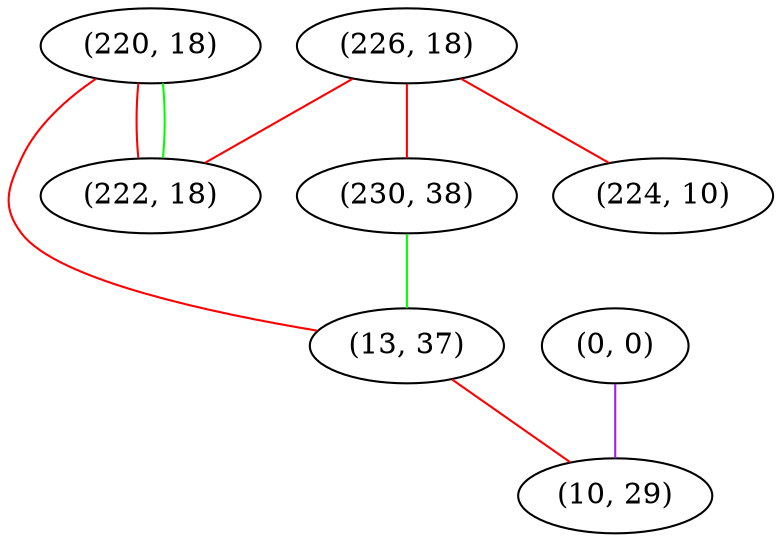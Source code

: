 graph "" {
"(220, 18)";
"(0, 0)";
"(226, 18)";
"(230, 38)";
"(13, 37)";
"(224, 10)";
"(10, 29)";
"(222, 18)";
"(220, 18)" -- "(222, 18)"  [color=red, key=0, weight=1];
"(220, 18)" -- "(222, 18)"  [color=green, key=1, weight=2];
"(220, 18)" -- "(13, 37)"  [color=red, key=0, weight=1];
"(0, 0)" -- "(10, 29)"  [color=purple, key=0, weight=4];
"(226, 18)" -- "(222, 18)"  [color=red, key=0, weight=1];
"(226, 18)" -- "(224, 10)"  [color=red, key=0, weight=1];
"(226, 18)" -- "(230, 38)"  [color=red, key=0, weight=1];
"(230, 38)" -- "(13, 37)"  [color=green, key=0, weight=2];
"(13, 37)" -- "(10, 29)"  [color=red, key=0, weight=1];
}
